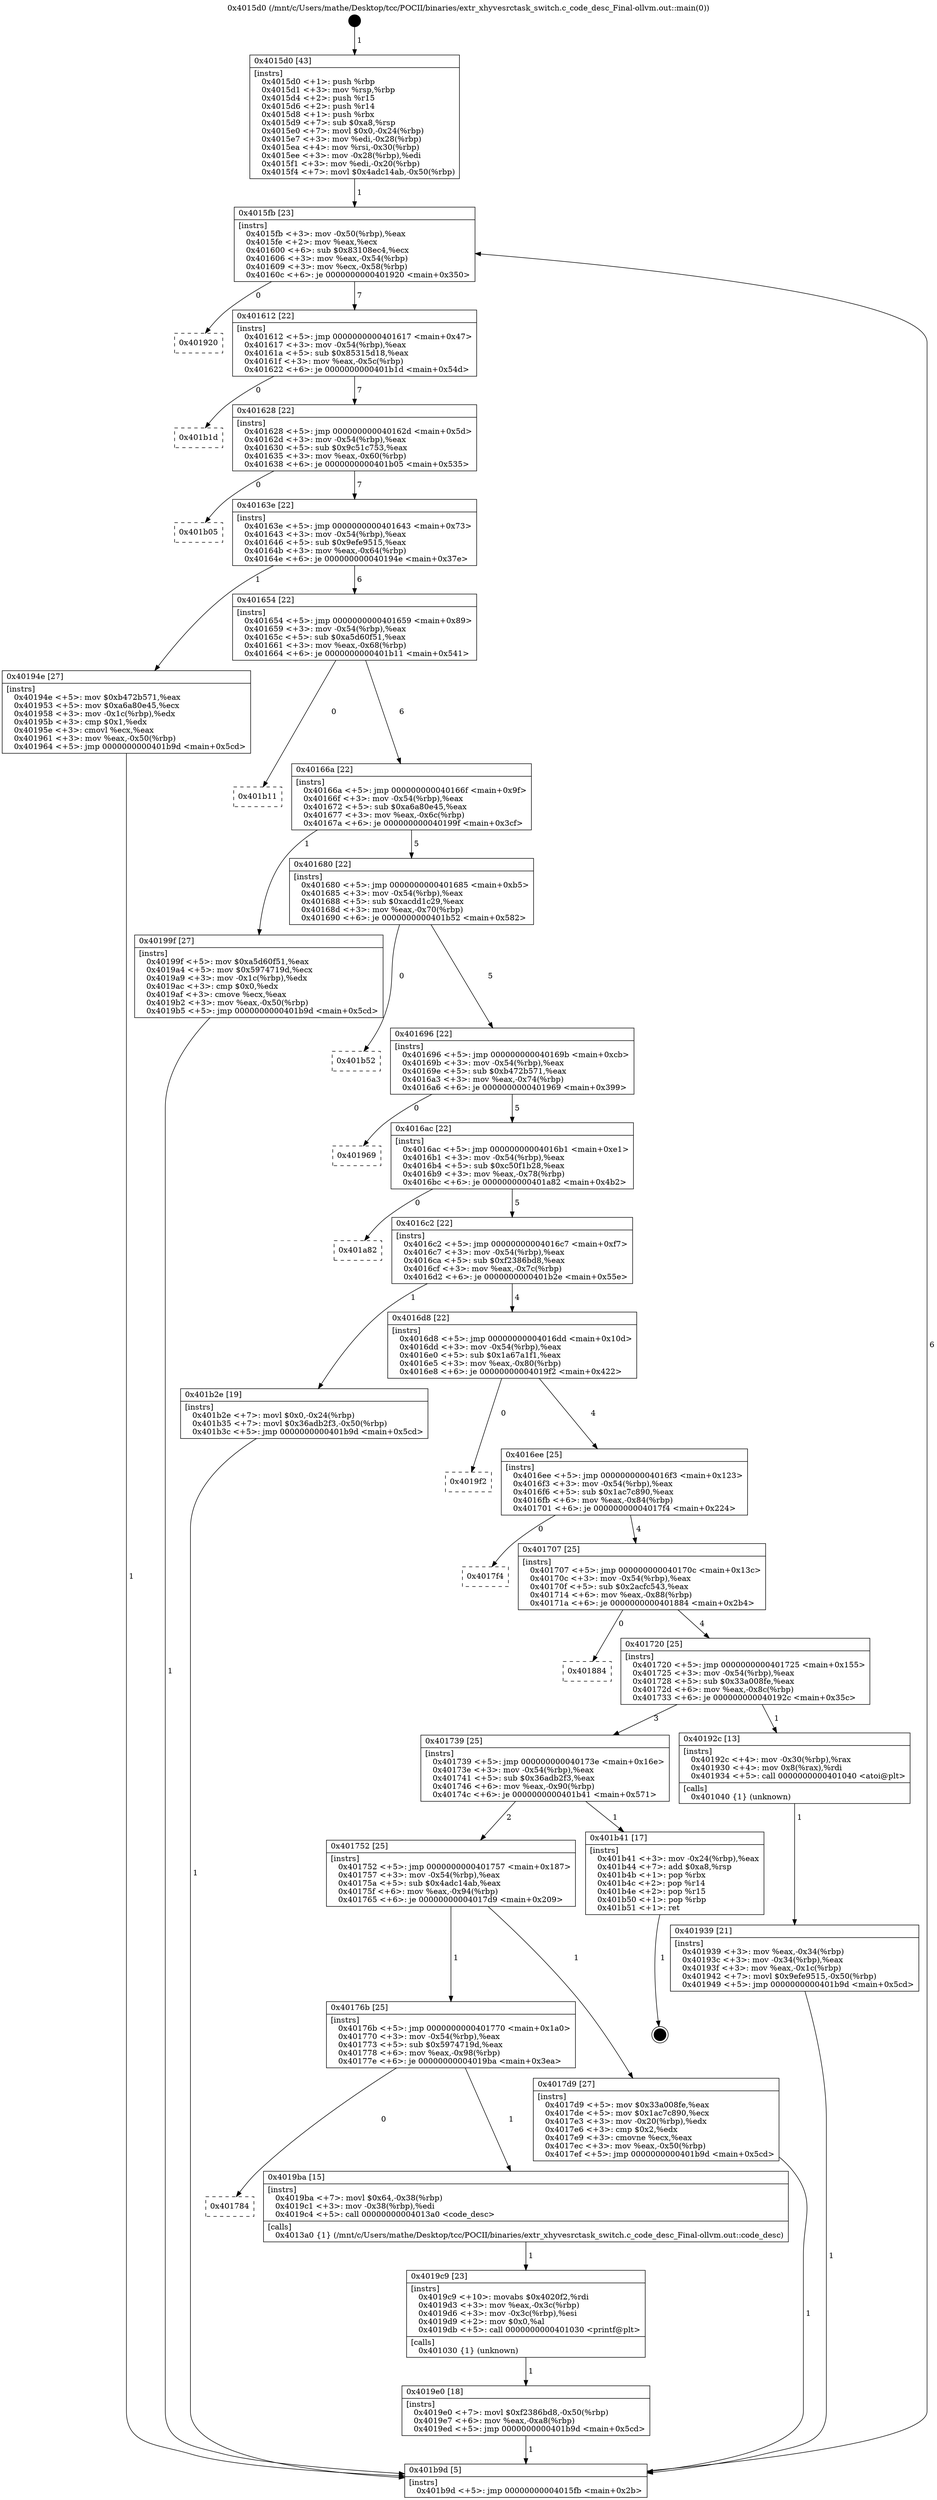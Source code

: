 digraph "0x4015d0" {
  label = "0x4015d0 (/mnt/c/Users/mathe/Desktop/tcc/POCII/binaries/extr_xhyvesrctask_switch.c_code_desc_Final-ollvm.out::main(0))"
  labelloc = "t"
  node[shape=record]

  Entry [label="",width=0.3,height=0.3,shape=circle,fillcolor=black,style=filled]
  "0x4015fb" [label="{
     0x4015fb [23]\l
     | [instrs]\l
     &nbsp;&nbsp;0x4015fb \<+3\>: mov -0x50(%rbp),%eax\l
     &nbsp;&nbsp;0x4015fe \<+2\>: mov %eax,%ecx\l
     &nbsp;&nbsp;0x401600 \<+6\>: sub $0x83108ec4,%ecx\l
     &nbsp;&nbsp;0x401606 \<+3\>: mov %eax,-0x54(%rbp)\l
     &nbsp;&nbsp;0x401609 \<+3\>: mov %ecx,-0x58(%rbp)\l
     &nbsp;&nbsp;0x40160c \<+6\>: je 0000000000401920 \<main+0x350\>\l
  }"]
  "0x401920" [label="{
     0x401920\l
  }", style=dashed]
  "0x401612" [label="{
     0x401612 [22]\l
     | [instrs]\l
     &nbsp;&nbsp;0x401612 \<+5\>: jmp 0000000000401617 \<main+0x47\>\l
     &nbsp;&nbsp;0x401617 \<+3\>: mov -0x54(%rbp),%eax\l
     &nbsp;&nbsp;0x40161a \<+5\>: sub $0x85315d18,%eax\l
     &nbsp;&nbsp;0x40161f \<+3\>: mov %eax,-0x5c(%rbp)\l
     &nbsp;&nbsp;0x401622 \<+6\>: je 0000000000401b1d \<main+0x54d\>\l
  }"]
  Exit [label="",width=0.3,height=0.3,shape=circle,fillcolor=black,style=filled,peripheries=2]
  "0x401b1d" [label="{
     0x401b1d\l
  }", style=dashed]
  "0x401628" [label="{
     0x401628 [22]\l
     | [instrs]\l
     &nbsp;&nbsp;0x401628 \<+5\>: jmp 000000000040162d \<main+0x5d\>\l
     &nbsp;&nbsp;0x40162d \<+3\>: mov -0x54(%rbp),%eax\l
     &nbsp;&nbsp;0x401630 \<+5\>: sub $0x9c51c753,%eax\l
     &nbsp;&nbsp;0x401635 \<+3\>: mov %eax,-0x60(%rbp)\l
     &nbsp;&nbsp;0x401638 \<+6\>: je 0000000000401b05 \<main+0x535\>\l
  }"]
  "0x4019e0" [label="{
     0x4019e0 [18]\l
     | [instrs]\l
     &nbsp;&nbsp;0x4019e0 \<+7\>: movl $0xf2386bd8,-0x50(%rbp)\l
     &nbsp;&nbsp;0x4019e7 \<+6\>: mov %eax,-0xa8(%rbp)\l
     &nbsp;&nbsp;0x4019ed \<+5\>: jmp 0000000000401b9d \<main+0x5cd\>\l
  }"]
  "0x401b05" [label="{
     0x401b05\l
  }", style=dashed]
  "0x40163e" [label="{
     0x40163e [22]\l
     | [instrs]\l
     &nbsp;&nbsp;0x40163e \<+5\>: jmp 0000000000401643 \<main+0x73\>\l
     &nbsp;&nbsp;0x401643 \<+3\>: mov -0x54(%rbp),%eax\l
     &nbsp;&nbsp;0x401646 \<+5\>: sub $0x9efe9515,%eax\l
     &nbsp;&nbsp;0x40164b \<+3\>: mov %eax,-0x64(%rbp)\l
     &nbsp;&nbsp;0x40164e \<+6\>: je 000000000040194e \<main+0x37e\>\l
  }"]
  "0x4019c9" [label="{
     0x4019c9 [23]\l
     | [instrs]\l
     &nbsp;&nbsp;0x4019c9 \<+10\>: movabs $0x4020f2,%rdi\l
     &nbsp;&nbsp;0x4019d3 \<+3\>: mov %eax,-0x3c(%rbp)\l
     &nbsp;&nbsp;0x4019d6 \<+3\>: mov -0x3c(%rbp),%esi\l
     &nbsp;&nbsp;0x4019d9 \<+2\>: mov $0x0,%al\l
     &nbsp;&nbsp;0x4019db \<+5\>: call 0000000000401030 \<printf@plt\>\l
     | [calls]\l
     &nbsp;&nbsp;0x401030 \{1\} (unknown)\l
  }"]
  "0x40194e" [label="{
     0x40194e [27]\l
     | [instrs]\l
     &nbsp;&nbsp;0x40194e \<+5\>: mov $0xb472b571,%eax\l
     &nbsp;&nbsp;0x401953 \<+5\>: mov $0xa6a80e45,%ecx\l
     &nbsp;&nbsp;0x401958 \<+3\>: mov -0x1c(%rbp),%edx\l
     &nbsp;&nbsp;0x40195b \<+3\>: cmp $0x1,%edx\l
     &nbsp;&nbsp;0x40195e \<+3\>: cmovl %ecx,%eax\l
     &nbsp;&nbsp;0x401961 \<+3\>: mov %eax,-0x50(%rbp)\l
     &nbsp;&nbsp;0x401964 \<+5\>: jmp 0000000000401b9d \<main+0x5cd\>\l
  }"]
  "0x401654" [label="{
     0x401654 [22]\l
     | [instrs]\l
     &nbsp;&nbsp;0x401654 \<+5\>: jmp 0000000000401659 \<main+0x89\>\l
     &nbsp;&nbsp;0x401659 \<+3\>: mov -0x54(%rbp),%eax\l
     &nbsp;&nbsp;0x40165c \<+5\>: sub $0xa5d60f51,%eax\l
     &nbsp;&nbsp;0x401661 \<+3\>: mov %eax,-0x68(%rbp)\l
     &nbsp;&nbsp;0x401664 \<+6\>: je 0000000000401b11 \<main+0x541\>\l
  }"]
  "0x401784" [label="{
     0x401784\l
  }", style=dashed]
  "0x401b11" [label="{
     0x401b11\l
  }", style=dashed]
  "0x40166a" [label="{
     0x40166a [22]\l
     | [instrs]\l
     &nbsp;&nbsp;0x40166a \<+5\>: jmp 000000000040166f \<main+0x9f\>\l
     &nbsp;&nbsp;0x40166f \<+3\>: mov -0x54(%rbp),%eax\l
     &nbsp;&nbsp;0x401672 \<+5\>: sub $0xa6a80e45,%eax\l
     &nbsp;&nbsp;0x401677 \<+3\>: mov %eax,-0x6c(%rbp)\l
     &nbsp;&nbsp;0x40167a \<+6\>: je 000000000040199f \<main+0x3cf\>\l
  }"]
  "0x4019ba" [label="{
     0x4019ba [15]\l
     | [instrs]\l
     &nbsp;&nbsp;0x4019ba \<+7\>: movl $0x64,-0x38(%rbp)\l
     &nbsp;&nbsp;0x4019c1 \<+3\>: mov -0x38(%rbp),%edi\l
     &nbsp;&nbsp;0x4019c4 \<+5\>: call 00000000004013a0 \<code_desc\>\l
     | [calls]\l
     &nbsp;&nbsp;0x4013a0 \{1\} (/mnt/c/Users/mathe/Desktop/tcc/POCII/binaries/extr_xhyvesrctask_switch.c_code_desc_Final-ollvm.out::code_desc)\l
  }"]
  "0x40199f" [label="{
     0x40199f [27]\l
     | [instrs]\l
     &nbsp;&nbsp;0x40199f \<+5\>: mov $0xa5d60f51,%eax\l
     &nbsp;&nbsp;0x4019a4 \<+5\>: mov $0x5974719d,%ecx\l
     &nbsp;&nbsp;0x4019a9 \<+3\>: mov -0x1c(%rbp),%edx\l
     &nbsp;&nbsp;0x4019ac \<+3\>: cmp $0x0,%edx\l
     &nbsp;&nbsp;0x4019af \<+3\>: cmove %ecx,%eax\l
     &nbsp;&nbsp;0x4019b2 \<+3\>: mov %eax,-0x50(%rbp)\l
     &nbsp;&nbsp;0x4019b5 \<+5\>: jmp 0000000000401b9d \<main+0x5cd\>\l
  }"]
  "0x401680" [label="{
     0x401680 [22]\l
     | [instrs]\l
     &nbsp;&nbsp;0x401680 \<+5\>: jmp 0000000000401685 \<main+0xb5\>\l
     &nbsp;&nbsp;0x401685 \<+3\>: mov -0x54(%rbp),%eax\l
     &nbsp;&nbsp;0x401688 \<+5\>: sub $0xacdd1c29,%eax\l
     &nbsp;&nbsp;0x40168d \<+3\>: mov %eax,-0x70(%rbp)\l
     &nbsp;&nbsp;0x401690 \<+6\>: je 0000000000401b52 \<main+0x582\>\l
  }"]
  "0x401939" [label="{
     0x401939 [21]\l
     | [instrs]\l
     &nbsp;&nbsp;0x401939 \<+3\>: mov %eax,-0x34(%rbp)\l
     &nbsp;&nbsp;0x40193c \<+3\>: mov -0x34(%rbp),%eax\l
     &nbsp;&nbsp;0x40193f \<+3\>: mov %eax,-0x1c(%rbp)\l
     &nbsp;&nbsp;0x401942 \<+7\>: movl $0x9efe9515,-0x50(%rbp)\l
     &nbsp;&nbsp;0x401949 \<+5\>: jmp 0000000000401b9d \<main+0x5cd\>\l
  }"]
  "0x401b52" [label="{
     0x401b52\l
  }", style=dashed]
  "0x401696" [label="{
     0x401696 [22]\l
     | [instrs]\l
     &nbsp;&nbsp;0x401696 \<+5\>: jmp 000000000040169b \<main+0xcb\>\l
     &nbsp;&nbsp;0x40169b \<+3\>: mov -0x54(%rbp),%eax\l
     &nbsp;&nbsp;0x40169e \<+5\>: sub $0xb472b571,%eax\l
     &nbsp;&nbsp;0x4016a3 \<+3\>: mov %eax,-0x74(%rbp)\l
     &nbsp;&nbsp;0x4016a6 \<+6\>: je 0000000000401969 \<main+0x399\>\l
  }"]
  "0x4015d0" [label="{
     0x4015d0 [43]\l
     | [instrs]\l
     &nbsp;&nbsp;0x4015d0 \<+1\>: push %rbp\l
     &nbsp;&nbsp;0x4015d1 \<+3\>: mov %rsp,%rbp\l
     &nbsp;&nbsp;0x4015d4 \<+2\>: push %r15\l
     &nbsp;&nbsp;0x4015d6 \<+2\>: push %r14\l
     &nbsp;&nbsp;0x4015d8 \<+1\>: push %rbx\l
     &nbsp;&nbsp;0x4015d9 \<+7\>: sub $0xa8,%rsp\l
     &nbsp;&nbsp;0x4015e0 \<+7\>: movl $0x0,-0x24(%rbp)\l
     &nbsp;&nbsp;0x4015e7 \<+3\>: mov %edi,-0x28(%rbp)\l
     &nbsp;&nbsp;0x4015ea \<+4\>: mov %rsi,-0x30(%rbp)\l
     &nbsp;&nbsp;0x4015ee \<+3\>: mov -0x28(%rbp),%edi\l
     &nbsp;&nbsp;0x4015f1 \<+3\>: mov %edi,-0x20(%rbp)\l
     &nbsp;&nbsp;0x4015f4 \<+7\>: movl $0x4adc14ab,-0x50(%rbp)\l
  }"]
  "0x401969" [label="{
     0x401969\l
  }", style=dashed]
  "0x4016ac" [label="{
     0x4016ac [22]\l
     | [instrs]\l
     &nbsp;&nbsp;0x4016ac \<+5\>: jmp 00000000004016b1 \<main+0xe1\>\l
     &nbsp;&nbsp;0x4016b1 \<+3\>: mov -0x54(%rbp),%eax\l
     &nbsp;&nbsp;0x4016b4 \<+5\>: sub $0xc50f1b28,%eax\l
     &nbsp;&nbsp;0x4016b9 \<+3\>: mov %eax,-0x78(%rbp)\l
     &nbsp;&nbsp;0x4016bc \<+6\>: je 0000000000401a82 \<main+0x4b2\>\l
  }"]
  "0x401b9d" [label="{
     0x401b9d [5]\l
     | [instrs]\l
     &nbsp;&nbsp;0x401b9d \<+5\>: jmp 00000000004015fb \<main+0x2b\>\l
  }"]
  "0x401a82" [label="{
     0x401a82\l
  }", style=dashed]
  "0x4016c2" [label="{
     0x4016c2 [22]\l
     | [instrs]\l
     &nbsp;&nbsp;0x4016c2 \<+5\>: jmp 00000000004016c7 \<main+0xf7\>\l
     &nbsp;&nbsp;0x4016c7 \<+3\>: mov -0x54(%rbp),%eax\l
     &nbsp;&nbsp;0x4016ca \<+5\>: sub $0xf2386bd8,%eax\l
     &nbsp;&nbsp;0x4016cf \<+3\>: mov %eax,-0x7c(%rbp)\l
     &nbsp;&nbsp;0x4016d2 \<+6\>: je 0000000000401b2e \<main+0x55e\>\l
  }"]
  "0x40176b" [label="{
     0x40176b [25]\l
     | [instrs]\l
     &nbsp;&nbsp;0x40176b \<+5\>: jmp 0000000000401770 \<main+0x1a0\>\l
     &nbsp;&nbsp;0x401770 \<+3\>: mov -0x54(%rbp),%eax\l
     &nbsp;&nbsp;0x401773 \<+5\>: sub $0x5974719d,%eax\l
     &nbsp;&nbsp;0x401778 \<+6\>: mov %eax,-0x98(%rbp)\l
     &nbsp;&nbsp;0x40177e \<+6\>: je 00000000004019ba \<main+0x3ea\>\l
  }"]
  "0x401b2e" [label="{
     0x401b2e [19]\l
     | [instrs]\l
     &nbsp;&nbsp;0x401b2e \<+7\>: movl $0x0,-0x24(%rbp)\l
     &nbsp;&nbsp;0x401b35 \<+7\>: movl $0x36adb2f3,-0x50(%rbp)\l
     &nbsp;&nbsp;0x401b3c \<+5\>: jmp 0000000000401b9d \<main+0x5cd\>\l
  }"]
  "0x4016d8" [label="{
     0x4016d8 [22]\l
     | [instrs]\l
     &nbsp;&nbsp;0x4016d8 \<+5\>: jmp 00000000004016dd \<main+0x10d\>\l
     &nbsp;&nbsp;0x4016dd \<+3\>: mov -0x54(%rbp),%eax\l
     &nbsp;&nbsp;0x4016e0 \<+5\>: sub $0x1a67a1f1,%eax\l
     &nbsp;&nbsp;0x4016e5 \<+3\>: mov %eax,-0x80(%rbp)\l
     &nbsp;&nbsp;0x4016e8 \<+6\>: je 00000000004019f2 \<main+0x422\>\l
  }"]
  "0x4017d9" [label="{
     0x4017d9 [27]\l
     | [instrs]\l
     &nbsp;&nbsp;0x4017d9 \<+5\>: mov $0x33a008fe,%eax\l
     &nbsp;&nbsp;0x4017de \<+5\>: mov $0x1ac7c890,%ecx\l
     &nbsp;&nbsp;0x4017e3 \<+3\>: mov -0x20(%rbp),%edx\l
     &nbsp;&nbsp;0x4017e6 \<+3\>: cmp $0x2,%edx\l
     &nbsp;&nbsp;0x4017e9 \<+3\>: cmovne %ecx,%eax\l
     &nbsp;&nbsp;0x4017ec \<+3\>: mov %eax,-0x50(%rbp)\l
     &nbsp;&nbsp;0x4017ef \<+5\>: jmp 0000000000401b9d \<main+0x5cd\>\l
  }"]
  "0x4019f2" [label="{
     0x4019f2\l
  }", style=dashed]
  "0x4016ee" [label="{
     0x4016ee [25]\l
     | [instrs]\l
     &nbsp;&nbsp;0x4016ee \<+5\>: jmp 00000000004016f3 \<main+0x123\>\l
     &nbsp;&nbsp;0x4016f3 \<+3\>: mov -0x54(%rbp),%eax\l
     &nbsp;&nbsp;0x4016f6 \<+5\>: sub $0x1ac7c890,%eax\l
     &nbsp;&nbsp;0x4016fb \<+6\>: mov %eax,-0x84(%rbp)\l
     &nbsp;&nbsp;0x401701 \<+6\>: je 00000000004017f4 \<main+0x224\>\l
  }"]
  "0x401752" [label="{
     0x401752 [25]\l
     | [instrs]\l
     &nbsp;&nbsp;0x401752 \<+5\>: jmp 0000000000401757 \<main+0x187\>\l
     &nbsp;&nbsp;0x401757 \<+3\>: mov -0x54(%rbp),%eax\l
     &nbsp;&nbsp;0x40175a \<+5\>: sub $0x4adc14ab,%eax\l
     &nbsp;&nbsp;0x40175f \<+6\>: mov %eax,-0x94(%rbp)\l
     &nbsp;&nbsp;0x401765 \<+6\>: je 00000000004017d9 \<main+0x209\>\l
  }"]
  "0x4017f4" [label="{
     0x4017f4\l
  }", style=dashed]
  "0x401707" [label="{
     0x401707 [25]\l
     | [instrs]\l
     &nbsp;&nbsp;0x401707 \<+5\>: jmp 000000000040170c \<main+0x13c\>\l
     &nbsp;&nbsp;0x40170c \<+3\>: mov -0x54(%rbp),%eax\l
     &nbsp;&nbsp;0x40170f \<+5\>: sub $0x2acfc543,%eax\l
     &nbsp;&nbsp;0x401714 \<+6\>: mov %eax,-0x88(%rbp)\l
     &nbsp;&nbsp;0x40171a \<+6\>: je 0000000000401884 \<main+0x2b4\>\l
  }"]
  "0x401b41" [label="{
     0x401b41 [17]\l
     | [instrs]\l
     &nbsp;&nbsp;0x401b41 \<+3\>: mov -0x24(%rbp),%eax\l
     &nbsp;&nbsp;0x401b44 \<+7\>: add $0xa8,%rsp\l
     &nbsp;&nbsp;0x401b4b \<+1\>: pop %rbx\l
     &nbsp;&nbsp;0x401b4c \<+2\>: pop %r14\l
     &nbsp;&nbsp;0x401b4e \<+2\>: pop %r15\l
     &nbsp;&nbsp;0x401b50 \<+1\>: pop %rbp\l
     &nbsp;&nbsp;0x401b51 \<+1\>: ret\l
  }"]
  "0x401884" [label="{
     0x401884\l
  }", style=dashed]
  "0x401720" [label="{
     0x401720 [25]\l
     | [instrs]\l
     &nbsp;&nbsp;0x401720 \<+5\>: jmp 0000000000401725 \<main+0x155\>\l
     &nbsp;&nbsp;0x401725 \<+3\>: mov -0x54(%rbp),%eax\l
     &nbsp;&nbsp;0x401728 \<+5\>: sub $0x33a008fe,%eax\l
     &nbsp;&nbsp;0x40172d \<+6\>: mov %eax,-0x8c(%rbp)\l
     &nbsp;&nbsp;0x401733 \<+6\>: je 000000000040192c \<main+0x35c\>\l
  }"]
  "0x401739" [label="{
     0x401739 [25]\l
     | [instrs]\l
     &nbsp;&nbsp;0x401739 \<+5\>: jmp 000000000040173e \<main+0x16e\>\l
     &nbsp;&nbsp;0x40173e \<+3\>: mov -0x54(%rbp),%eax\l
     &nbsp;&nbsp;0x401741 \<+5\>: sub $0x36adb2f3,%eax\l
     &nbsp;&nbsp;0x401746 \<+6\>: mov %eax,-0x90(%rbp)\l
     &nbsp;&nbsp;0x40174c \<+6\>: je 0000000000401b41 \<main+0x571\>\l
  }"]
  "0x40192c" [label="{
     0x40192c [13]\l
     | [instrs]\l
     &nbsp;&nbsp;0x40192c \<+4\>: mov -0x30(%rbp),%rax\l
     &nbsp;&nbsp;0x401930 \<+4\>: mov 0x8(%rax),%rdi\l
     &nbsp;&nbsp;0x401934 \<+5\>: call 0000000000401040 \<atoi@plt\>\l
     | [calls]\l
     &nbsp;&nbsp;0x401040 \{1\} (unknown)\l
  }"]
  Entry -> "0x4015d0" [label=" 1"]
  "0x4015fb" -> "0x401920" [label=" 0"]
  "0x4015fb" -> "0x401612" [label=" 7"]
  "0x401b41" -> Exit [label=" 1"]
  "0x401612" -> "0x401b1d" [label=" 0"]
  "0x401612" -> "0x401628" [label=" 7"]
  "0x401b2e" -> "0x401b9d" [label=" 1"]
  "0x401628" -> "0x401b05" [label=" 0"]
  "0x401628" -> "0x40163e" [label=" 7"]
  "0x4019e0" -> "0x401b9d" [label=" 1"]
  "0x40163e" -> "0x40194e" [label=" 1"]
  "0x40163e" -> "0x401654" [label=" 6"]
  "0x4019c9" -> "0x4019e0" [label=" 1"]
  "0x401654" -> "0x401b11" [label=" 0"]
  "0x401654" -> "0x40166a" [label=" 6"]
  "0x4019ba" -> "0x4019c9" [label=" 1"]
  "0x40166a" -> "0x40199f" [label=" 1"]
  "0x40166a" -> "0x401680" [label=" 5"]
  "0x40176b" -> "0x401784" [label=" 0"]
  "0x401680" -> "0x401b52" [label=" 0"]
  "0x401680" -> "0x401696" [label=" 5"]
  "0x40176b" -> "0x4019ba" [label=" 1"]
  "0x401696" -> "0x401969" [label=" 0"]
  "0x401696" -> "0x4016ac" [label=" 5"]
  "0x40199f" -> "0x401b9d" [label=" 1"]
  "0x4016ac" -> "0x401a82" [label=" 0"]
  "0x4016ac" -> "0x4016c2" [label=" 5"]
  "0x40194e" -> "0x401b9d" [label=" 1"]
  "0x4016c2" -> "0x401b2e" [label=" 1"]
  "0x4016c2" -> "0x4016d8" [label=" 4"]
  "0x401939" -> "0x401b9d" [label=" 1"]
  "0x4016d8" -> "0x4019f2" [label=" 0"]
  "0x4016d8" -> "0x4016ee" [label=" 4"]
  "0x40192c" -> "0x401939" [label=" 1"]
  "0x4016ee" -> "0x4017f4" [label=" 0"]
  "0x4016ee" -> "0x401707" [label=" 4"]
  "0x4015d0" -> "0x4015fb" [label=" 1"]
  "0x401707" -> "0x401884" [label=" 0"]
  "0x401707" -> "0x401720" [label=" 4"]
  "0x4017d9" -> "0x401b9d" [label=" 1"]
  "0x401720" -> "0x40192c" [label=" 1"]
  "0x401720" -> "0x401739" [label=" 3"]
  "0x401752" -> "0x40176b" [label=" 1"]
  "0x401739" -> "0x401b41" [label=" 1"]
  "0x401739" -> "0x401752" [label=" 2"]
  "0x401b9d" -> "0x4015fb" [label=" 6"]
  "0x401752" -> "0x4017d9" [label=" 1"]
}
